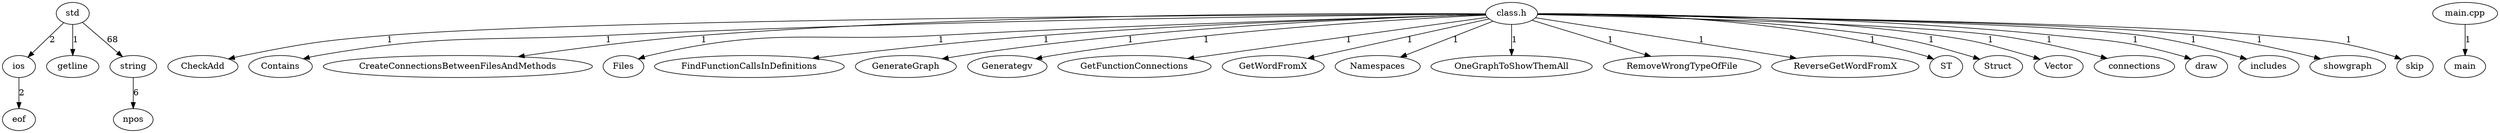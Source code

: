 digraph foo{
"ios"->"eof"[label = "2"];
"std"->"getline"[label = "1"];
"std"->"ios"[label = "2"];
"std"->"string"[label = "68"];
"string"->"npos"[label = "6"];
"class.h"->"CheckAdd"[label = "1"];
"class.h"->"Contains"[label = "1"];
"class.h"->"CreateConnectionsBetweenFilesAndMethods"[label = "1"];
"class.h"->"Files"[label = "1"];
"class.h"->"FindFunctionCallsInDefinitions"[label = "1"];
"class.h"->"GenerateGraph"[label = "1"];
"class.h"->"Generategv"[label = "1"];
"class.h"->"GetFunctionConnections"[label = "1"];
"class.h"->"GetWordFromX"[label = "1"];
"class.h"->"Namespaces"[label = "1"];
"class.h"->"OneGraphToShowThemAll"[label = "1"];
"class.h"->"RemoveWrongTypeOfFile"[label = "1"];
"class.h"->"ReverseGetWordFromX"[label = "1"];
"class.h"->"ST"[label = "1"];
"class.h"->"Struct"[label = "1"];
"class.h"->"Vector"[label = "1"];
"class.h"->"connections"[label = "1"];
"class.h"->"draw"[label = "1"];
"class.h"->"includes"[label = "1"];
"main.cpp"->"main"[label = "1"];
"class.h"->"showgraph"[label = "1"];
"class.h"->"skip"[label = "1"];
}